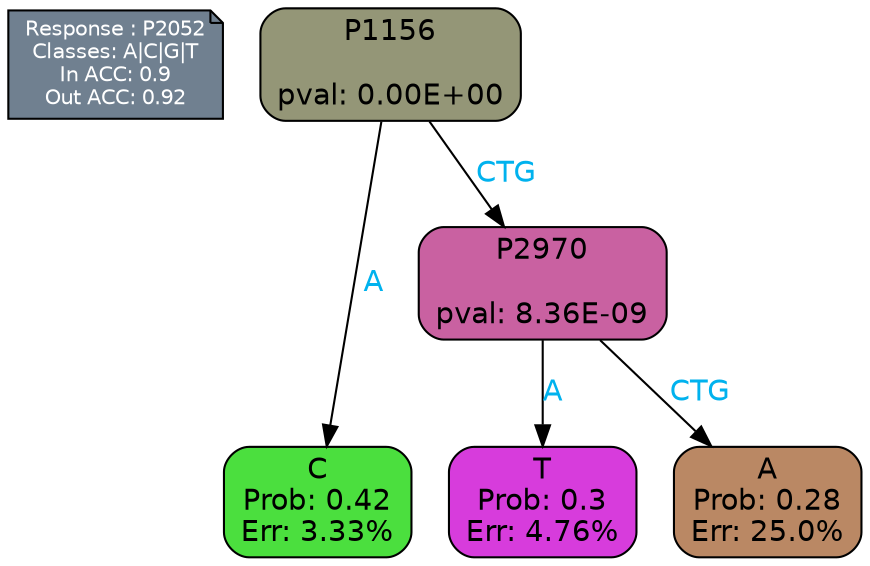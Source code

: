 digraph Tree {
node [shape=box, style="filled, rounded", color="black", fontname=helvetica] ;
graph [ranksep=equally, splines=polylines, bgcolor=transparent, dpi=600] ;
edge [fontname=helvetica] ;
LEGEND [label="Response : P2052
Classes: A|C|G|T
In ACC: 0.9
Out ACC: 0.92
",shape=note,align=left,style=filled,fillcolor="slategray",fontcolor="white",fontsize=10];1 [label="P1156

pval: 0.00E+00", fillcolor="#949677"] ;
2 [label="C
Prob: 0.42
Err: 3.33%", fillcolor="#4bdf3e"] ;
3 [label="P2970

pval: 8.36E-09", fillcolor="#c961a1"] ;
4 [label="T
Prob: 0.3
Err: 4.76%", fillcolor="#d73cdc"] ;
5 [label="A
Prob: 0.28
Err: 25.0%", fillcolor="#ba8864"] ;
1 -> 2 [label="A",fontcolor=deepskyblue2] ;
1 -> 3 [label="CTG",fontcolor=deepskyblue2] ;
3 -> 4 [label="A",fontcolor=deepskyblue2] ;
3 -> 5 [label="CTG",fontcolor=deepskyblue2] ;
{rank = same; 2;4;5;}{rank = same; LEGEND;1;}}